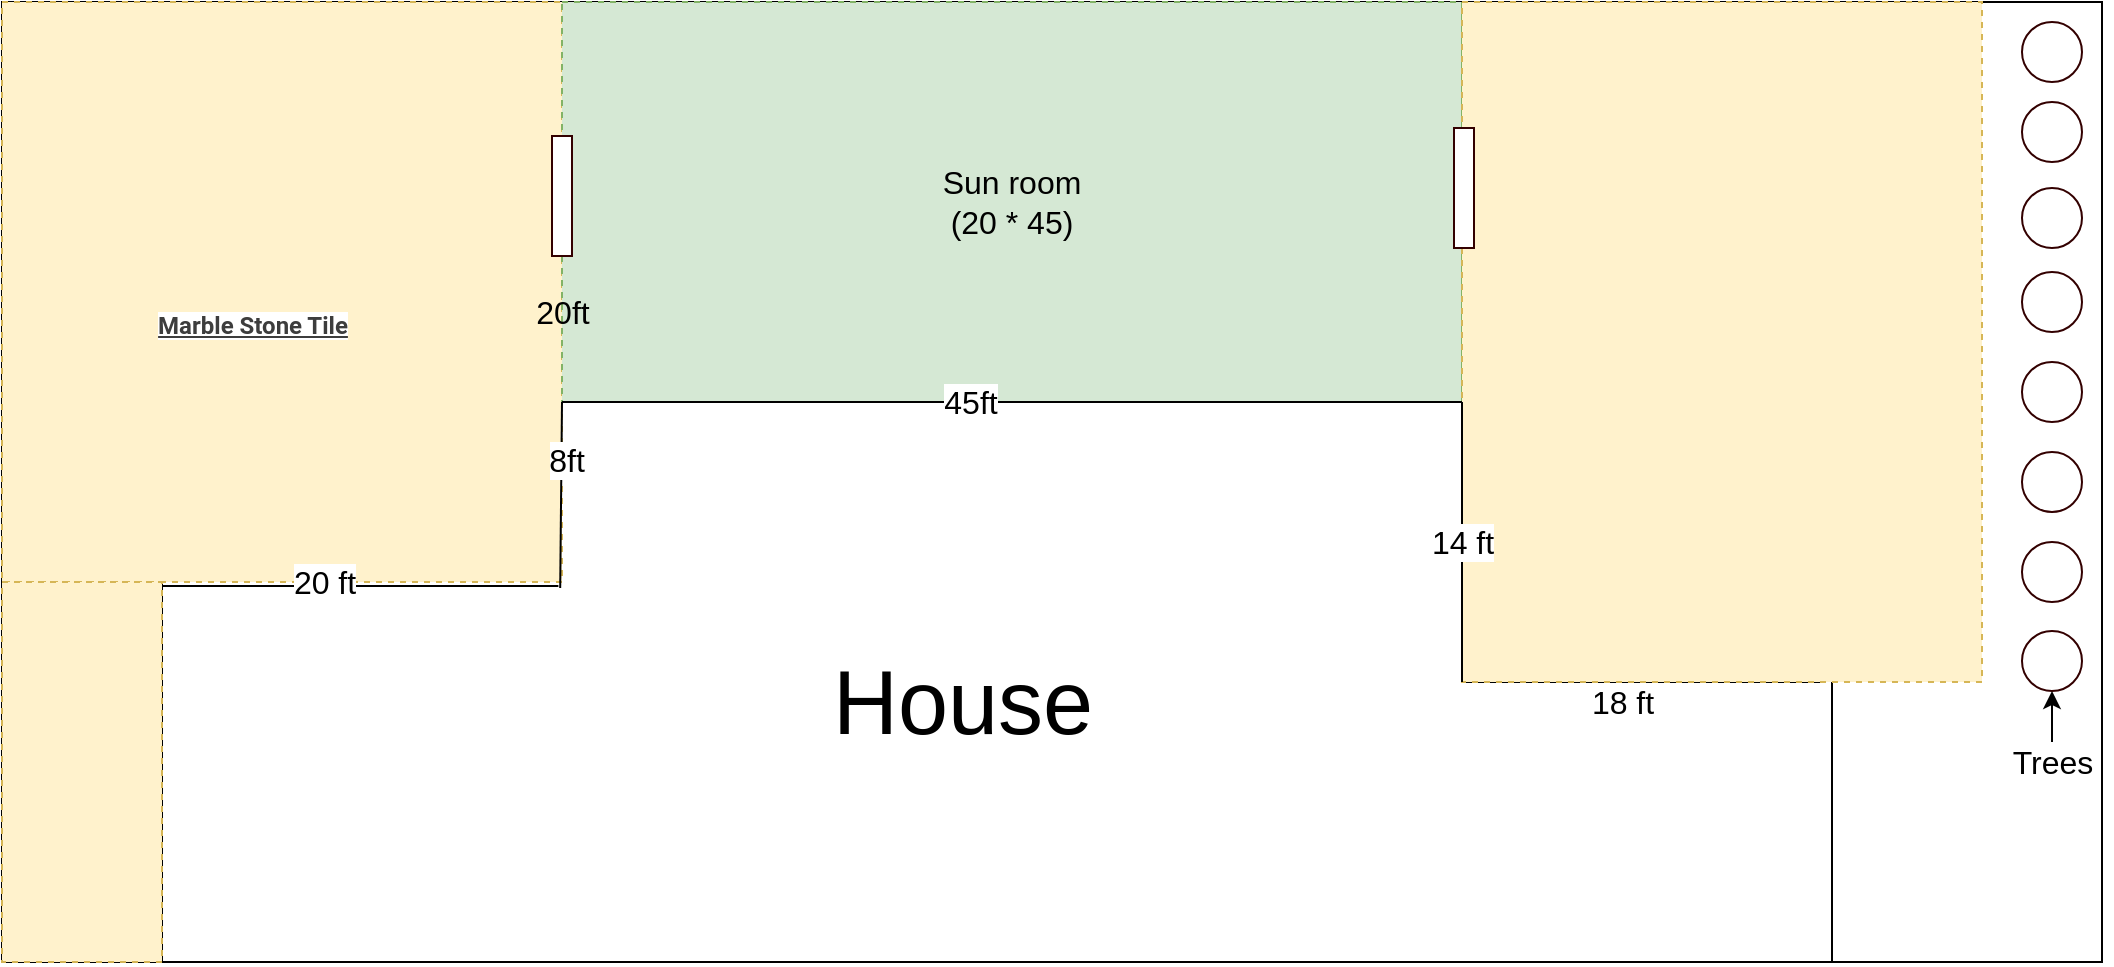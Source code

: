 <mxfile version="15.5.5" type="github">
  <diagram id="oDh-98tpx1bphYJFmZvD" name="Page-1">
    <mxGraphModel dx="2795" dy="1102" grid="1" gridSize="10" guides="1" tooltips="1" connect="1" arrows="1" fold="1" page="1" pageScale="1" pageWidth="827" pageHeight="1169" math="0" shadow="0">
      <root>
        <mxCell id="0" />
        <mxCell id="1" parent="0" />
        <mxCell id="5zbdMQ4XP87mygSoEvfb-7" value="" style="rounded=0;whiteSpace=wrap;html=1;" vertex="1" parent="1">
          <mxGeometry x="-430" y="270" width="1050" height="480" as="geometry" />
        </mxCell>
        <mxCell id="5zbdMQ4XP87mygSoEvfb-22" value="" style="rounded=0;whiteSpace=wrap;html=1;dashed=1;fontSize=16;strokeColor=#d6b656;fillColor=#fff2cc;" vertex="1" parent="1">
          <mxGeometry x="-430" y="270" width="280" height="290" as="geometry" />
        </mxCell>
        <mxCell id="5zbdMQ4XP87mygSoEvfb-20" value="Sun room&lt;br&gt;(20 * 45)" style="rounded=0;whiteSpace=wrap;html=1;fontSize=16;fillColor=#d5e8d4;strokeColor=#82b366;dashed=1;" vertex="1" parent="1">
          <mxGeometry x="-150" y="270" width="450" height="200" as="geometry" />
        </mxCell>
        <mxCell id="5zbdMQ4XP87mygSoEvfb-8" value="" style="endArrow=none;html=1;rounded=0;entryX=-0.004;entryY=0.657;entryDx=0;entryDy=0;entryPerimeter=0;" edge="1" parent="1">
          <mxGeometry width="50" height="50" relative="1" as="geometry">
            <mxPoint x="-350" y="562" as="sourcePoint" />
            <mxPoint x="-151.8" y="561.98" as="targetPoint" />
          </mxGeometry>
        </mxCell>
        <mxCell id="5zbdMQ4XP87mygSoEvfb-13" value="20 ft" style="edgeLabel;html=1;align=center;verticalAlign=middle;resizable=0;points=[];fontSize=16;" vertex="1" connectable="0" parent="5zbdMQ4XP87mygSoEvfb-8">
          <mxGeometry x="-0.183" y="2" relative="1" as="geometry">
            <mxPoint as="offset" />
          </mxGeometry>
        </mxCell>
        <mxCell id="5zbdMQ4XP87mygSoEvfb-9" value="" style="endArrow=none;html=1;rounded=0;" edge="1" parent="1">
          <mxGeometry width="50" height="50" relative="1" as="geometry">
            <mxPoint x="300" y="610" as="sourcePoint" />
            <mxPoint x="480" y="610" as="targetPoint" />
          </mxGeometry>
        </mxCell>
        <mxCell id="5zbdMQ4XP87mygSoEvfb-16" value="18 ft" style="edgeLabel;html=1;align=center;verticalAlign=middle;resizable=0;points=[];fontSize=16;" vertex="1" connectable="0" parent="5zbdMQ4XP87mygSoEvfb-9">
          <mxGeometry x="-0.233" y="-5" relative="1" as="geometry">
            <mxPoint x="11" y="5" as="offset" />
          </mxGeometry>
        </mxCell>
        <mxCell id="5zbdMQ4XP87mygSoEvfb-12" value="" style="endArrow=none;html=1;rounded=0;" edge="1" parent="1">
          <mxGeometry width="50" height="50" relative="1" as="geometry">
            <mxPoint x="-150" y="470" as="sourcePoint" />
            <mxPoint x="300" y="470" as="targetPoint" />
          </mxGeometry>
        </mxCell>
        <mxCell id="5zbdMQ4XP87mygSoEvfb-15" value="45ft" style="edgeLabel;html=1;align=center;verticalAlign=middle;resizable=0;points=[];fontSize=16;" vertex="1" connectable="0" parent="5zbdMQ4XP87mygSoEvfb-12">
          <mxGeometry x="-0.093" relative="1" as="geometry">
            <mxPoint as="offset" />
          </mxGeometry>
        </mxCell>
        <mxCell id="5zbdMQ4XP87mygSoEvfb-23" value="House" style="text;html=1;resizable=0;autosize=1;align=center;verticalAlign=middle;points=[];fillColor=none;strokeColor=none;rounded=0;dashed=1;fontSize=45;" vertex="1" parent="1">
          <mxGeometry x="-25" y="590" width="150" height="60" as="geometry" />
        </mxCell>
        <mxCell id="5zbdMQ4XP87mygSoEvfb-24" value="" style="endArrow=none;html=1;rounded=0;fontSize=45;" edge="1" parent="1">
          <mxGeometry width="50" height="50" relative="1" as="geometry">
            <mxPoint x="-350" y="750" as="sourcePoint" />
            <mxPoint x="-350" y="560" as="targetPoint" />
          </mxGeometry>
        </mxCell>
        <mxCell id="5zbdMQ4XP87mygSoEvfb-25" value="" style="endArrow=none;html=1;rounded=0;fontSize=45;" edge="1" parent="1">
          <mxGeometry width="50" height="50" relative="1" as="geometry">
            <mxPoint x="485" y="750" as="sourcePoint" />
            <mxPoint x="485" y="610" as="targetPoint" />
          </mxGeometry>
        </mxCell>
        <mxCell id="5zbdMQ4XP87mygSoEvfb-10" value="" style="endArrow=none;html=1;rounded=0;exitX=-0.002;exitY=0.664;exitDx=0;exitDy=0;exitPerimeter=0;entryX=0;entryY=0;entryDx=0;entryDy=0;" edge="1" parent="1">
          <mxGeometry width="50" height="50" relative="1" as="geometry">
            <mxPoint x="-150.9" y="562.96" as="sourcePoint" />
            <mxPoint x="-150" y="470" as="targetPoint" />
          </mxGeometry>
        </mxCell>
        <mxCell id="5zbdMQ4XP87mygSoEvfb-14" value="8ft" style="edgeLabel;html=1;align=center;verticalAlign=middle;resizable=0;points=[];fontSize=16;" vertex="1" connectable="0" parent="5zbdMQ4XP87mygSoEvfb-10">
          <mxGeometry x="0.377" y="-2" relative="1" as="geometry">
            <mxPoint as="offset" />
          </mxGeometry>
        </mxCell>
        <mxCell id="5zbdMQ4XP87mygSoEvfb-26" value="" style="rounded=0;whiteSpace=wrap;html=1;dashed=1;fontSize=16;strokeColor=#d6b656;fillColor=#fff2cc;" vertex="1" parent="1">
          <mxGeometry x="-430" y="560" width="80" height="190" as="geometry" />
        </mxCell>
        <mxCell id="5zbdMQ4XP87mygSoEvfb-27" value="" style="rounded=0;whiteSpace=wrap;html=1;dashed=1;fontSize=16;strokeColor=#d6b656;fillColor=#fff2cc;" vertex="1" parent="1">
          <mxGeometry x="300" y="270" width="260" height="340" as="geometry" />
        </mxCell>
        <mxCell id="5zbdMQ4XP87mygSoEvfb-11" value="&lt;font style=&quot;font-size: 16px&quot;&gt;14 ft&lt;/font&gt;" style="endArrow=none;html=1;rounded=0;exitX=1;exitY=1;exitDx=0;exitDy=0;entryX=1;entryY=0;entryDx=0;entryDy=0;" edge="1" parent="1">
          <mxGeometry width="50" height="50" relative="1" as="geometry">
            <mxPoint x="300" y="610" as="sourcePoint" />
            <mxPoint x="300" y="470" as="targetPoint" />
          </mxGeometry>
        </mxCell>
        <mxCell id="5zbdMQ4XP87mygSoEvfb-28" value="" style="rounded=0;whiteSpace=wrap;html=1;fontSize=45;strokeColor=#330000;fillColor=#FFFFFF;" vertex="1" parent="1">
          <mxGeometry x="-155" y="337" width="10" height="60" as="geometry" />
        </mxCell>
        <mxCell id="5zbdMQ4XP87mygSoEvfb-29" value="&lt;span style=&quot;font-size: 16px&quot;&gt;20ft&lt;/span&gt;" style="text;html=1;resizable=0;autosize=1;align=center;verticalAlign=middle;points=[];fillColor=none;strokeColor=none;rounded=0;fontSize=45;" vertex="1" parent="1">
          <mxGeometry x="-170" y="380" width="40" height="70" as="geometry" />
        </mxCell>
        <mxCell id="5zbdMQ4XP87mygSoEvfb-30" value="" style="rounded=0;whiteSpace=wrap;html=1;fontSize=45;strokeColor=#330000;fillColor=#FFFFFF;" vertex="1" parent="1">
          <mxGeometry x="296" y="333" width="10" height="60" as="geometry" />
        </mxCell>
        <mxCell id="5zbdMQ4XP87mygSoEvfb-31" value="&lt;a href=&quot;https://www.flooranddecor.com/marble-stone/masselina-sandblast-textured-marble-stone-tile-100840222.html?rrec=true&quot; title=&quot;Masselina Sandblast Textured Marble Stone Tile&quot; class=&quot;name-link productsearchhittile&quot; style=&quot;color: rgb(61 , 61 , 61) ; overflow: hidden ; outline: medium ; cursor: pointer ; margin: 0px ; padding: 0px ; border: 0px ; max-height: 3.9em ; line-height: 1.3em ; text-overflow: ellipsis ; font-size: 12px ; font-weight: 700 ; font-family: &amp;#34;roboto&amp;#34; , &amp;#34;arial&amp;#34; , sans-serif ; text-align: left ; background-color: rgb(255 , 255 , 255)&quot;&gt;Marble Stone Tile&lt;/a&gt;" style="text;html=1;resizable=0;autosize=1;align=center;verticalAlign=middle;points=[];fillColor=none;strokeColor=none;rounded=0;fontSize=45;" vertex="1" parent="1">
          <mxGeometry x="-360" y="390" width="110" height="60" as="geometry" />
        </mxCell>
        <mxCell id="5zbdMQ4XP87mygSoEvfb-32" value="" style="ellipse;whiteSpace=wrap;html=1;fontSize=45;strokeColor=#330000;fillColor=#FFFFFF;" vertex="1" parent="1">
          <mxGeometry x="580" y="280" width="30" height="30" as="geometry" />
        </mxCell>
        <mxCell id="5zbdMQ4XP87mygSoEvfb-33" value="" style="ellipse;whiteSpace=wrap;html=1;fontSize=45;strokeColor=#330000;fillColor=#FFFFFF;" vertex="1" parent="1">
          <mxGeometry x="580" y="320" width="30" height="30" as="geometry" />
        </mxCell>
        <mxCell id="5zbdMQ4XP87mygSoEvfb-34" value="" style="ellipse;whiteSpace=wrap;html=1;fontSize=45;strokeColor=#330000;fillColor=#FFFFFF;" vertex="1" parent="1">
          <mxGeometry x="580" y="363" width="30" height="30" as="geometry" />
        </mxCell>
        <mxCell id="5zbdMQ4XP87mygSoEvfb-35" value="" style="ellipse;whiteSpace=wrap;html=1;fontSize=45;strokeColor=#330000;fillColor=#FFFFFF;" vertex="1" parent="1">
          <mxGeometry x="580" y="405" width="30" height="30" as="geometry" />
        </mxCell>
        <mxCell id="5zbdMQ4XP87mygSoEvfb-36" value="" style="ellipse;whiteSpace=wrap;html=1;fontSize=45;strokeColor=#330000;fillColor=#FFFFFF;" vertex="1" parent="1">
          <mxGeometry x="580" y="450" width="30" height="30" as="geometry" />
        </mxCell>
        <mxCell id="5zbdMQ4XP87mygSoEvfb-37" value="" style="ellipse;whiteSpace=wrap;html=1;fontSize=45;strokeColor=#330000;fillColor=#FFFFFF;" vertex="1" parent="1">
          <mxGeometry x="580" y="495" width="30" height="30" as="geometry" />
        </mxCell>
        <mxCell id="5zbdMQ4XP87mygSoEvfb-38" value="" style="ellipse;whiteSpace=wrap;html=1;fontSize=45;strokeColor=#330000;fillColor=#FFFFFF;" vertex="1" parent="1">
          <mxGeometry x="580" y="540" width="30" height="30" as="geometry" />
        </mxCell>
        <mxCell id="5zbdMQ4XP87mygSoEvfb-39" value="" style="ellipse;whiteSpace=wrap;html=1;fontSize=45;strokeColor=#330000;fillColor=#FFFFFF;" vertex="1" parent="1">
          <mxGeometry x="580" y="584.5" width="30" height="30" as="geometry" />
        </mxCell>
        <mxCell id="5zbdMQ4XP87mygSoEvfb-40" value="Trees" style="text;html=1;resizable=0;autosize=1;align=center;verticalAlign=middle;points=[];fillColor=none;strokeColor=none;rounded=0;fontSize=16;" vertex="1" parent="1">
          <mxGeometry x="565" y="640" width="60" height="20" as="geometry" />
        </mxCell>
        <mxCell id="5zbdMQ4XP87mygSoEvfb-41" value="" style="endArrow=classic;html=1;rounded=0;fontSize=16;exitX=0.5;exitY=0;exitDx=0;exitDy=0;exitPerimeter=0;entryX=0.5;entryY=1;entryDx=0;entryDy=0;" edge="1" parent="1" source="5zbdMQ4XP87mygSoEvfb-40" target="5zbdMQ4XP87mygSoEvfb-39">
          <mxGeometry width="50" height="50" relative="1" as="geometry">
            <mxPoint x="-80" y="780" as="sourcePoint" />
            <mxPoint x="-30" y="730" as="targetPoint" />
          </mxGeometry>
        </mxCell>
      </root>
    </mxGraphModel>
  </diagram>
</mxfile>
